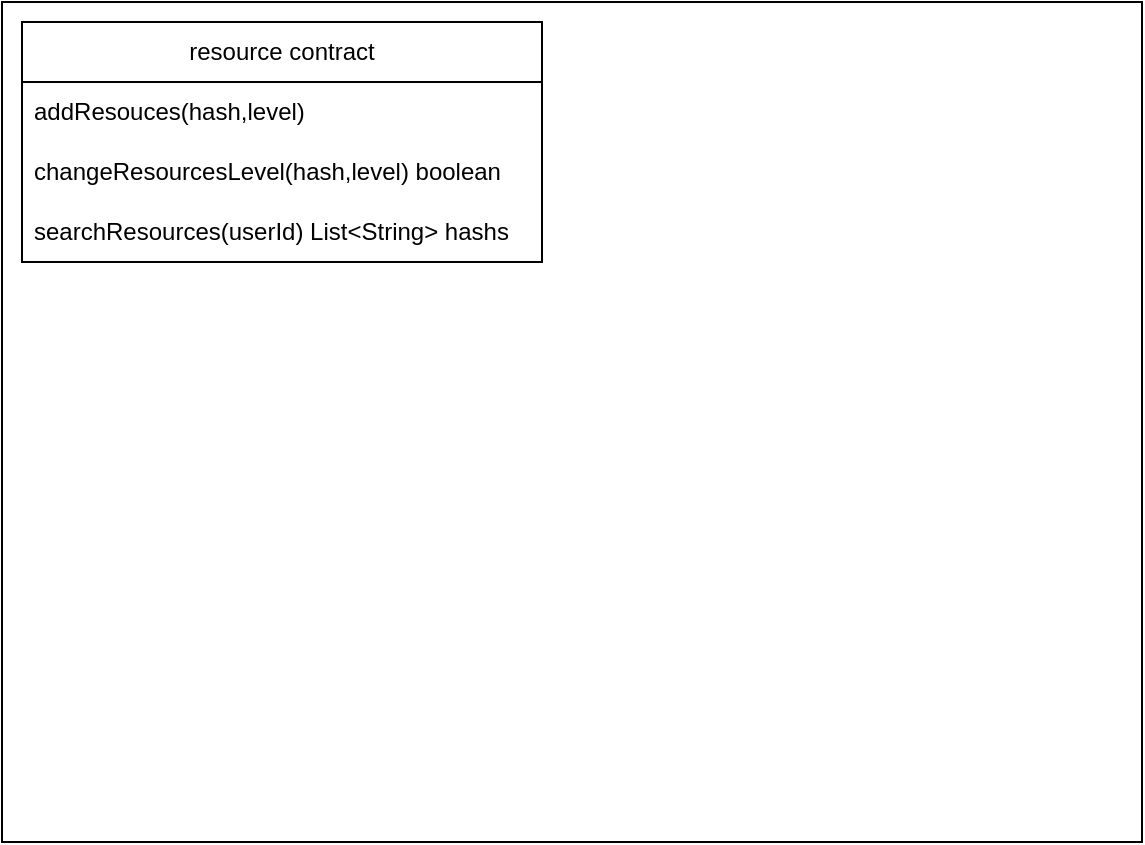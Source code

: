 <mxfile version="21.0.8" type="github">
  <diagram id="prtHgNgQTEPvFCAcTncT" name="Page-1">
    <mxGraphModel dx="1434" dy="796" grid="1" gridSize="10" guides="1" tooltips="1" connect="1" arrows="1" fold="1" page="1" pageScale="1" pageWidth="827" pageHeight="1169" math="0" shadow="0">
      <root>
        <mxCell id="0" />
        <mxCell id="1" parent="0" />
        <mxCell id="vkHAGnKUh2do5XZEEZxb-1" value="" style="rounded=0;whiteSpace=wrap;html=1;" vertex="1" parent="1">
          <mxGeometry x="160" y="220" width="570" height="420" as="geometry" />
        </mxCell>
        <mxCell id="vkHAGnKUh2do5XZEEZxb-3" value="resource contract" style="swimlane;fontStyle=0;childLayout=stackLayout;horizontal=1;startSize=30;horizontalStack=0;resizeParent=1;resizeParentMax=0;resizeLast=0;collapsible=1;marginBottom=0;whiteSpace=wrap;html=1;" vertex="1" parent="1">
          <mxGeometry x="170" y="230" width="260" height="120" as="geometry" />
        </mxCell>
        <mxCell id="vkHAGnKUh2do5XZEEZxb-4" value="addResouces(hash,level)" style="text;strokeColor=none;fillColor=none;align=left;verticalAlign=middle;spacingLeft=4;spacingRight=4;overflow=hidden;points=[[0,0.5],[1,0.5]];portConstraint=eastwest;rotatable=0;whiteSpace=wrap;html=1;" vertex="1" parent="vkHAGnKUh2do5XZEEZxb-3">
          <mxGeometry y="30" width="260" height="30" as="geometry" />
        </mxCell>
        <mxCell id="vkHAGnKUh2do5XZEEZxb-5" value="changeResourcesLevel(hash,level) boolean" style="text;strokeColor=none;fillColor=none;align=left;verticalAlign=middle;spacingLeft=4;spacingRight=4;overflow=hidden;points=[[0,0.5],[1,0.5]];portConstraint=eastwest;rotatable=0;whiteSpace=wrap;html=1;" vertex="1" parent="vkHAGnKUh2do5XZEEZxb-3">
          <mxGeometry y="60" width="260" height="30" as="geometry" />
        </mxCell>
        <mxCell id="vkHAGnKUh2do5XZEEZxb-6" value="searchResources(userId) List&amp;lt;String&amp;gt; hashs" style="text;strokeColor=none;fillColor=none;align=left;verticalAlign=middle;spacingLeft=4;spacingRight=4;overflow=hidden;points=[[0,0.5],[1,0.5]];portConstraint=eastwest;rotatable=0;whiteSpace=wrap;html=1;" vertex="1" parent="vkHAGnKUh2do5XZEEZxb-3">
          <mxGeometry y="90" width="260" height="30" as="geometry" />
        </mxCell>
      </root>
    </mxGraphModel>
  </diagram>
</mxfile>
